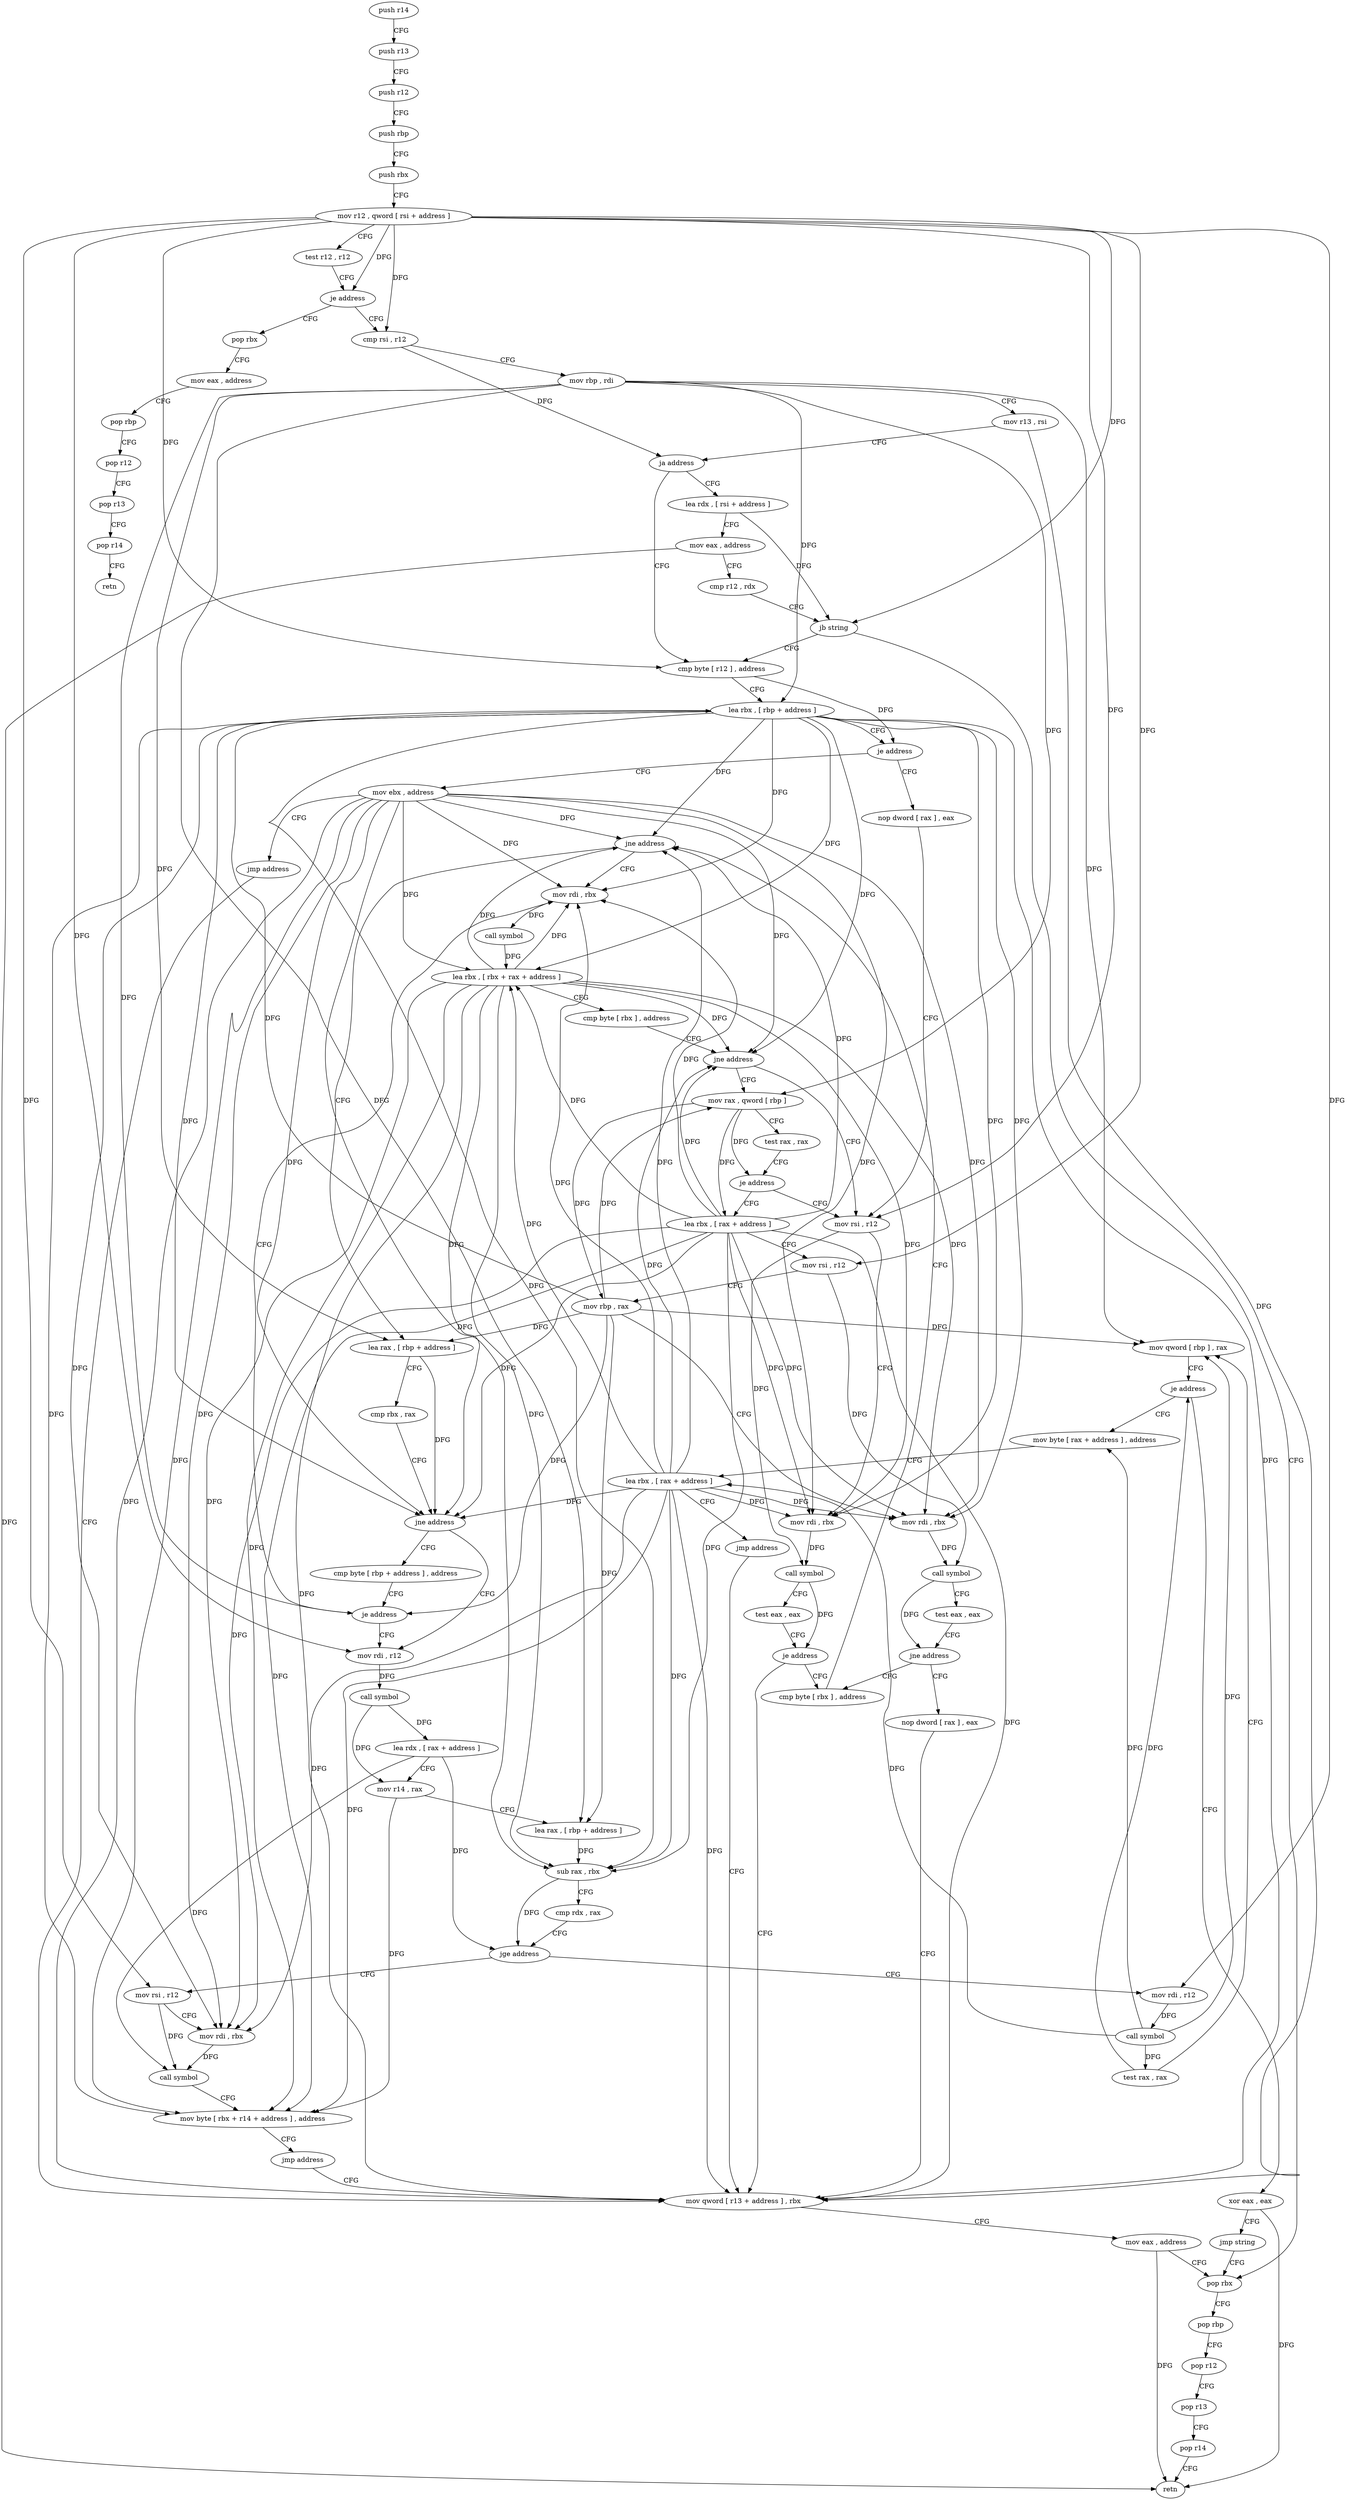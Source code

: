 digraph "func" {
"4379888" [label = "push r14" ]
"4379890" [label = "push r13" ]
"4379892" [label = "push r12" ]
"4379894" [label = "push rbp" ]
"4379895" [label = "push rbx" ]
"4379896" [label = "mov r12 , qword [ rsi + address ]" ]
"4379900" [label = "test r12 , r12" ]
"4379903" [label = "je address" ]
"4380136" [label = "pop rbx" ]
"4379909" [label = "cmp rsi , r12" ]
"4380137" [label = "mov eax , address" ]
"4380142" [label = "pop rbp" ]
"4380143" [label = "pop r12" ]
"4380145" [label = "pop r13" ]
"4380147" [label = "pop r14" ]
"4380149" [label = "retn" ]
"4379912" [label = "mov rbp , rdi" ]
"4379915" [label = "mov r13 , rsi" ]
"4379918" [label = "ja address" ]
"4379934" [label = "cmp byte [ r12 ] , address" ]
"4379920" [label = "lea rdx , [ rsi + address ]" ]
"4379939" [label = "lea rbx , [ rbp + address ]" ]
"4379943" [label = "je address" ]
"4380064" [label = "mov ebx , address" ]
"4379945" [label = "nop dword [ rax ] , eax" ]
"4379924" [label = "mov eax , address" ]
"4379929" [label = "cmp r12 , rdx" ]
"4379932" [label = "jb string" ]
"4380049" [label = "pop rbx" ]
"4380069" [label = "jmp address" ]
"4380040" [label = "mov qword [ r13 + address ] , rbx" ]
"4379952" [label = "mov rsi , r12" ]
"4380050" [label = "pop rbp" ]
"4380051" [label = "pop r12" ]
"4380053" [label = "pop r13" ]
"4380055" [label = "pop r14" ]
"4380057" [label = "retn" ]
"4380044" [label = "mov eax , address" ]
"4379967" [label = "cmp byte [ rbx ] , address" ]
"4379970" [label = "jne address" ]
"4379987" [label = "mov rdi , rbx" ]
"4379972" [label = "lea rax , [ rbp + address ]" ]
"4379990" [label = "call symbol" ]
"4379995" [label = "lea rbx , [ rbx + rax + address ]" ]
"4380000" [label = "cmp byte [ rbx ] , address" ]
"4380003" [label = "jne address" ]
"4380005" [label = "mov rax , qword [ rbp ]" ]
"4379976" [label = "cmp rbx , rax" ]
"4379979" [label = "jne address" ]
"4380080" [label = "mov rdi , r12" ]
"4379981" [label = "cmp byte [ rbp + address ] , address" ]
"4379955" [label = "mov rdi , rbx" ]
"4379958" [label = "call symbol" ]
"4379963" [label = "test eax , eax" ]
"4379965" [label = "je address" ]
"4380009" [label = "test rax , rax" ]
"4380012" [label = "je address" ]
"4380014" [label = "lea rbx , [ rax + address ]" ]
"4380083" [label = "call symbol" ]
"4380088" [label = "lea rdx , [ rax + address ]" ]
"4380092" [label = "mov r14 , rax" ]
"4380095" [label = "lea rax , [ rbp + address ]" ]
"4380102" [label = "sub rax , rbx" ]
"4380105" [label = "cmp rdx , rax" ]
"4380108" [label = "jge address" ]
"4380160" [label = "mov rdi , r12" ]
"4380110" [label = "mov rsi , r12" ]
"4379985" [label = "je address" ]
"4380018" [label = "mov rsi , r12" ]
"4380021" [label = "mov rbp , rax" ]
"4380024" [label = "mov rdi , rbx" ]
"4380027" [label = "call symbol" ]
"4380032" [label = "test eax , eax" ]
"4380034" [label = "jne address" ]
"4380036" [label = "nop dword [ rax ] , eax" ]
"4380163" [label = "call symbol" ]
"4380168" [label = "test rax , rax" ]
"4380171" [label = "mov qword [ rbp ] , rax" ]
"4380175" [label = "je address" ]
"4380190" [label = "xor eax , eax" ]
"4380177" [label = "mov byte [ rax + address ] , address" ]
"4380113" [label = "mov rdi , rbx" ]
"4380116" [label = "call symbol" ]
"4380121" [label = "mov byte [ rbx + r14 + address ] , address" ]
"4380127" [label = "jmp address" ]
"4380192" [label = "jmp string" ]
"4380181" [label = "lea rbx , [ rax + address ]" ]
"4380185" [label = "jmp address" ]
"4379888" -> "4379890" [ label = "CFG" ]
"4379890" -> "4379892" [ label = "CFG" ]
"4379892" -> "4379894" [ label = "CFG" ]
"4379894" -> "4379895" [ label = "CFG" ]
"4379895" -> "4379896" [ label = "CFG" ]
"4379896" -> "4379900" [ label = "CFG" ]
"4379896" -> "4379903" [ label = "DFG" ]
"4379896" -> "4379909" [ label = "DFG" ]
"4379896" -> "4379934" [ label = "DFG" ]
"4379896" -> "4379932" [ label = "DFG" ]
"4379896" -> "4379952" [ label = "DFG" ]
"4379896" -> "4380080" [ label = "DFG" ]
"4379896" -> "4380018" [ label = "DFG" ]
"4379896" -> "4380160" [ label = "DFG" ]
"4379896" -> "4380110" [ label = "DFG" ]
"4379900" -> "4379903" [ label = "CFG" ]
"4379903" -> "4380136" [ label = "CFG" ]
"4379903" -> "4379909" [ label = "CFG" ]
"4380136" -> "4380137" [ label = "CFG" ]
"4379909" -> "4379912" [ label = "CFG" ]
"4379909" -> "4379918" [ label = "DFG" ]
"4380137" -> "4380142" [ label = "CFG" ]
"4380142" -> "4380143" [ label = "CFG" ]
"4380143" -> "4380145" [ label = "CFG" ]
"4380145" -> "4380147" [ label = "CFG" ]
"4380147" -> "4380149" [ label = "CFG" ]
"4379912" -> "4379915" [ label = "CFG" ]
"4379912" -> "4379939" [ label = "DFG" ]
"4379912" -> "4379972" [ label = "DFG" ]
"4379912" -> "4380005" [ label = "DFG" ]
"4379912" -> "4380095" [ label = "DFG" ]
"4379912" -> "4379985" [ label = "DFG" ]
"4379912" -> "4380171" [ label = "DFG" ]
"4379915" -> "4379918" [ label = "CFG" ]
"4379915" -> "4380040" [ label = "DFG" ]
"4379918" -> "4379934" [ label = "CFG" ]
"4379918" -> "4379920" [ label = "CFG" ]
"4379934" -> "4379939" [ label = "CFG" ]
"4379934" -> "4379943" [ label = "DFG" ]
"4379920" -> "4379924" [ label = "CFG" ]
"4379920" -> "4379932" [ label = "DFG" ]
"4379939" -> "4379943" [ label = "CFG" ]
"4379939" -> "4380040" [ label = "DFG" ]
"4379939" -> "4379955" [ label = "DFG" ]
"4379939" -> "4379970" [ label = "DFG" ]
"4379939" -> "4379987" [ label = "DFG" ]
"4379939" -> "4379995" [ label = "DFG" ]
"4379939" -> "4380003" [ label = "DFG" ]
"4379939" -> "4379979" [ label = "DFG" ]
"4379939" -> "4380102" [ label = "DFG" ]
"4379939" -> "4380024" [ label = "DFG" ]
"4379939" -> "4380113" [ label = "DFG" ]
"4379939" -> "4380121" [ label = "DFG" ]
"4379943" -> "4380064" [ label = "CFG" ]
"4379943" -> "4379945" [ label = "CFG" ]
"4380064" -> "4380069" [ label = "CFG" ]
"4380064" -> "4380040" [ label = "DFG" ]
"4380064" -> "4379955" [ label = "DFG" ]
"4380064" -> "4379970" [ label = "DFG" ]
"4380064" -> "4379987" [ label = "DFG" ]
"4380064" -> "4379995" [ label = "DFG" ]
"4380064" -> "4380003" [ label = "DFG" ]
"4380064" -> "4379979" [ label = "DFG" ]
"4380064" -> "4380102" [ label = "DFG" ]
"4380064" -> "4380024" [ label = "DFG" ]
"4380064" -> "4380113" [ label = "DFG" ]
"4380064" -> "4380121" [ label = "DFG" ]
"4379945" -> "4379952" [ label = "CFG" ]
"4379924" -> "4379929" [ label = "CFG" ]
"4379924" -> "4380057" [ label = "DFG" ]
"4379929" -> "4379932" [ label = "CFG" ]
"4379932" -> "4380049" [ label = "CFG" ]
"4379932" -> "4379934" [ label = "CFG" ]
"4380049" -> "4380050" [ label = "CFG" ]
"4380069" -> "4380040" [ label = "CFG" ]
"4380040" -> "4380044" [ label = "CFG" ]
"4379952" -> "4379955" [ label = "CFG" ]
"4379952" -> "4379958" [ label = "DFG" ]
"4380050" -> "4380051" [ label = "CFG" ]
"4380051" -> "4380053" [ label = "CFG" ]
"4380053" -> "4380055" [ label = "CFG" ]
"4380055" -> "4380057" [ label = "CFG" ]
"4380044" -> "4380049" [ label = "CFG" ]
"4380044" -> "4380057" [ label = "DFG" ]
"4379967" -> "4379970" [ label = "CFG" ]
"4379970" -> "4379987" [ label = "CFG" ]
"4379970" -> "4379972" [ label = "CFG" ]
"4379987" -> "4379990" [ label = "DFG" ]
"4379972" -> "4379976" [ label = "CFG" ]
"4379972" -> "4379979" [ label = "DFG" ]
"4379990" -> "4379995" [ label = "DFG" ]
"4379995" -> "4380000" [ label = "CFG" ]
"4379995" -> "4380040" [ label = "DFG" ]
"4379995" -> "4379955" [ label = "DFG" ]
"4379995" -> "4379970" [ label = "DFG" ]
"4379995" -> "4379987" [ label = "DFG" ]
"4379995" -> "4380003" [ label = "DFG" ]
"4379995" -> "4379979" [ label = "DFG" ]
"4379995" -> "4380102" [ label = "DFG" ]
"4379995" -> "4380024" [ label = "DFG" ]
"4379995" -> "4380113" [ label = "DFG" ]
"4379995" -> "4380121" [ label = "DFG" ]
"4380000" -> "4380003" [ label = "CFG" ]
"4380003" -> "4379952" [ label = "CFG" ]
"4380003" -> "4380005" [ label = "CFG" ]
"4380005" -> "4380009" [ label = "CFG" ]
"4380005" -> "4380012" [ label = "DFG" ]
"4380005" -> "4380014" [ label = "DFG" ]
"4380005" -> "4380021" [ label = "DFG" ]
"4379976" -> "4379979" [ label = "CFG" ]
"4379979" -> "4380080" [ label = "CFG" ]
"4379979" -> "4379981" [ label = "CFG" ]
"4380080" -> "4380083" [ label = "DFG" ]
"4379981" -> "4379985" [ label = "CFG" ]
"4379955" -> "4379958" [ label = "DFG" ]
"4379958" -> "4379963" [ label = "CFG" ]
"4379958" -> "4379965" [ label = "DFG" ]
"4379963" -> "4379965" [ label = "CFG" ]
"4379965" -> "4380040" [ label = "CFG" ]
"4379965" -> "4379967" [ label = "CFG" ]
"4380009" -> "4380012" [ label = "CFG" ]
"4380012" -> "4379952" [ label = "CFG" ]
"4380012" -> "4380014" [ label = "CFG" ]
"4380014" -> "4380018" [ label = "CFG" ]
"4380014" -> "4380040" [ label = "DFG" ]
"4380014" -> "4379955" [ label = "DFG" ]
"4380014" -> "4379970" [ label = "DFG" ]
"4380014" -> "4379987" [ label = "DFG" ]
"4380014" -> "4380003" [ label = "DFG" ]
"4380014" -> "4380102" [ label = "DFG" ]
"4380014" -> "4379995" [ label = "DFG" ]
"4380014" -> "4379979" [ label = "DFG" ]
"4380014" -> "4380024" [ label = "DFG" ]
"4380014" -> "4380113" [ label = "DFG" ]
"4380014" -> "4380121" [ label = "DFG" ]
"4380083" -> "4380088" [ label = "DFG" ]
"4380083" -> "4380092" [ label = "DFG" ]
"4380088" -> "4380092" [ label = "CFG" ]
"4380088" -> "4380108" [ label = "DFG" ]
"4380088" -> "4380116" [ label = "DFG" ]
"4380092" -> "4380095" [ label = "CFG" ]
"4380092" -> "4380121" [ label = "DFG" ]
"4380095" -> "4380102" [ label = "DFG" ]
"4380102" -> "4380105" [ label = "CFG" ]
"4380102" -> "4380108" [ label = "DFG" ]
"4380105" -> "4380108" [ label = "CFG" ]
"4380108" -> "4380160" [ label = "CFG" ]
"4380108" -> "4380110" [ label = "CFG" ]
"4380160" -> "4380163" [ label = "DFG" ]
"4380110" -> "4380113" [ label = "CFG" ]
"4380110" -> "4380116" [ label = "DFG" ]
"4379985" -> "4380080" [ label = "CFG" ]
"4379985" -> "4379987" [ label = "CFG" ]
"4380018" -> "4380021" [ label = "CFG" ]
"4380018" -> "4380027" [ label = "DFG" ]
"4380021" -> "4380024" [ label = "CFG" ]
"4380021" -> "4379939" [ label = "DFG" ]
"4380021" -> "4379972" [ label = "DFG" ]
"4380021" -> "4380005" [ label = "DFG" ]
"4380021" -> "4380095" [ label = "DFG" ]
"4380021" -> "4379985" [ label = "DFG" ]
"4380021" -> "4380171" [ label = "DFG" ]
"4380024" -> "4380027" [ label = "DFG" ]
"4380027" -> "4380032" [ label = "CFG" ]
"4380027" -> "4380034" [ label = "DFG" ]
"4380032" -> "4380034" [ label = "CFG" ]
"4380034" -> "4379967" [ label = "CFG" ]
"4380034" -> "4380036" [ label = "CFG" ]
"4380036" -> "4380040" [ label = "CFG" ]
"4380163" -> "4380168" [ label = "DFG" ]
"4380163" -> "4380171" [ label = "DFG" ]
"4380163" -> "4380177" [ label = "DFG" ]
"4380163" -> "4380181" [ label = "DFG" ]
"4380168" -> "4380171" [ label = "CFG" ]
"4380168" -> "4380175" [ label = "DFG" ]
"4380171" -> "4380175" [ label = "CFG" ]
"4380175" -> "4380190" [ label = "CFG" ]
"4380175" -> "4380177" [ label = "CFG" ]
"4380190" -> "4380192" [ label = "CFG" ]
"4380190" -> "4380057" [ label = "DFG" ]
"4380177" -> "4380181" [ label = "CFG" ]
"4380113" -> "4380116" [ label = "DFG" ]
"4380116" -> "4380121" [ label = "CFG" ]
"4380121" -> "4380127" [ label = "CFG" ]
"4380127" -> "4380040" [ label = "CFG" ]
"4380192" -> "4380049" [ label = "CFG" ]
"4380181" -> "4380185" [ label = "CFG" ]
"4380181" -> "4380040" [ label = "DFG" ]
"4380181" -> "4379955" [ label = "DFG" ]
"4380181" -> "4379970" [ label = "DFG" ]
"4380181" -> "4379987" [ label = "DFG" ]
"4380181" -> "4380003" [ label = "DFG" ]
"4380181" -> "4380102" [ label = "DFG" ]
"4380181" -> "4380024" [ label = "DFG" ]
"4380181" -> "4380113" [ label = "DFG" ]
"4380181" -> "4379995" [ label = "DFG" ]
"4380181" -> "4379979" [ label = "DFG" ]
"4380181" -> "4380121" [ label = "DFG" ]
"4380185" -> "4380040" [ label = "CFG" ]
}
